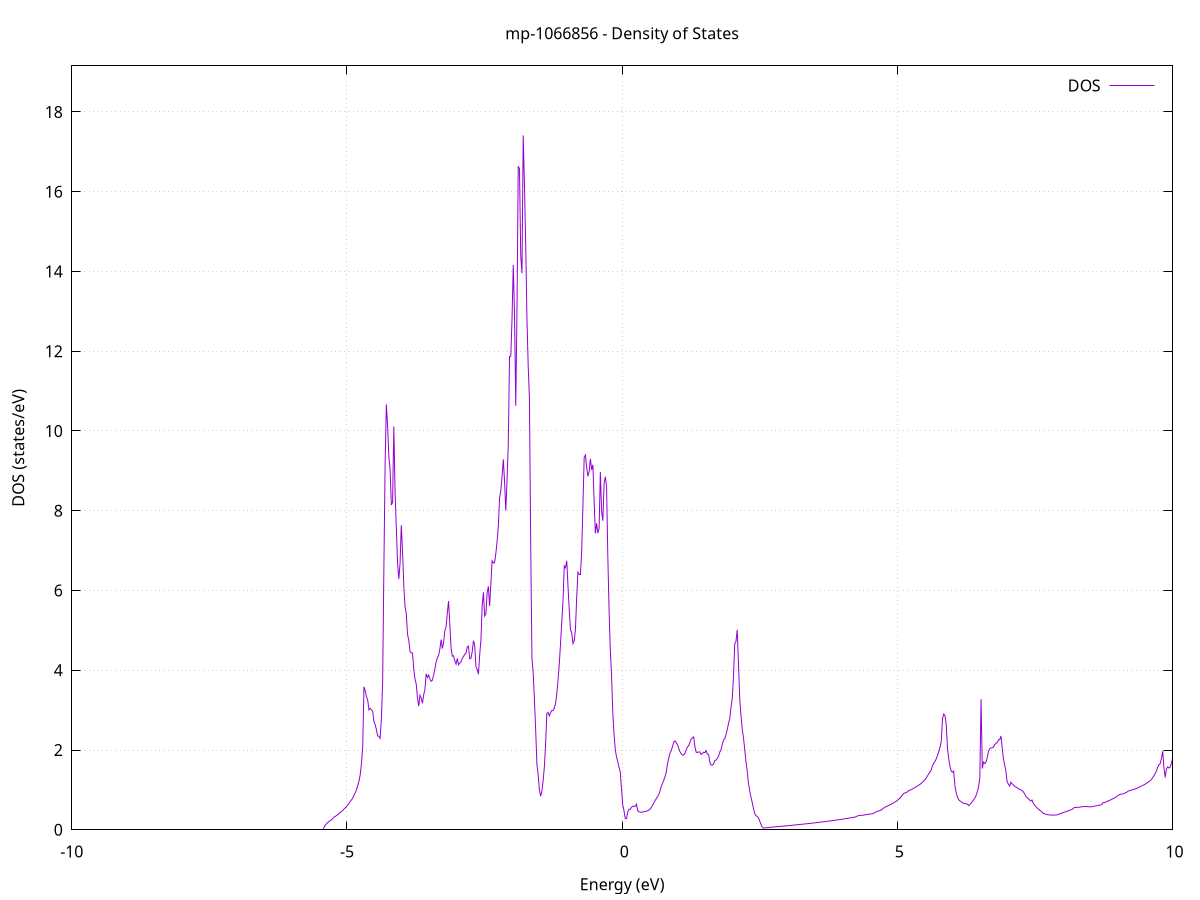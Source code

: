 set title 'mp-1066856 - Density of States'
set xlabel 'Energy (eV)'
set ylabel 'DOS (states/eV)'
set grid
set xrange [-10:10]
set yrange [0:19.154]
set xzeroaxis lt -1
set terminal png size 800,600
set output 'mp-1066856_dos_gnuplot.png'
plot '-' using 1:2 with lines title 'DOS'
-18.865100 0.000000
-18.842500 0.000000
-18.819900 0.000000
-18.797300 0.000000
-18.774700 0.000000
-18.752100 0.000000
-18.729500 0.000000
-18.706900 0.000000
-18.684300 0.000000
-18.661700 0.000000
-18.639100 0.000000
-18.616500 0.000000
-18.593900 0.000000
-18.571300 0.000000
-18.548600 0.000000
-18.526000 0.000000
-18.503400 0.000000
-18.480800 0.000000
-18.458200 0.000000
-18.435600 0.000000
-18.413000 0.000000
-18.390400 0.000000
-18.367800 0.000000
-18.345200 0.000000
-18.322600 0.000000
-18.300000 0.000000
-18.277400 0.000000
-18.254800 0.000000
-18.232200 0.000000
-18.209600 0.000000
-18.187000 0.000000
-18.164300 0.000000
-18.141700 0.000000
-18.119100 0.000000
-18.096500 0.000000
-18.073900 0.000000
-18.051300 0.000000
-18.028700 0.000000
-18.006100 0.000000
-17.983500 0.000000
-17.960900 0.000000
-17.938300 0.000000
-17.915700 0.000000
-17.893100 0.000000
-17.870500 0.000000
-17.847900 0.000000
-17.825300 0.000000
-17.802600 0.000000
-17.780000 0.000000
-17.757400 0.000000
-17.734800 0.000000
-17.712200 0.000000
-17.689600 0.000000
-17.667000 0.000000
-17.644400 0.000000
-17.621800 0.000000
-17.599200 0.000000
-17.576600 0.000000
-17.554000 0.000000
-17.531400 0.000000
-17.508800 0.000000
-17.486200 0.000000
-17.463600 0.000000
-17.440900 0.000000
-17.418300 0.000000
-17.395700 0.000000
-17.373100 0.000000
-17.350500 0.000000
-17.327900 0.000000
-17.305300 0.000000
-17.282700 0.000000
-17.260100 0.000000
-17.237500 0.000000
-17.214900 0.000000
-17.192300 0.000000
-17.169700 0.000000
-17.147100 0.000000
-17.124500 0.000000
-17.101900 0.000000
-17.079300 0.000000
-17.056600 0.000000
-17.034000 0.000000
-17.011400 0.000000
-16.988800 0.000000
-16.966200 0.000000
-16.943600 0.000000
-16.921000 0.000000
-16.898400 0.000000
-16.875800 0.000000
-16.853200 0.000000
-16.830600 0.000000
-16.808000 0.008300
-16.785400 0.430200
-16.762800 0.662200
-16.740200 0.864900
-16.717600 1.032200
-16.694900 1.224900
-16.672300 1.417700
-16.649700 1.612600
-16.627100 1.826500
-16.604500 2.087400
-16.581900 2.359600
-16.559300 2.721300
-16.536700 3.140500
-16.514100 3.774100
-16.491500 4.746000
-16.468900 7.785700
-16.446300 11.424500
-16.423700 6.622900
-16.401100 5.212200
-16.378500 4.431300
-16.355900 4.525500
-16.333200 4.319600
-16.310600 4.203200
-16.288000 4.244200
-16.265400 4.316500
-16.242800 4.689500
-16.220200 4.995900
-16.197600 5.681100
-16.175000 8.013000
-16.152400 12.922500
-16.129800 15.150200
-16.107200 15.147900
-16.084600 12.843800
-16.062000 8.711700
-16.039400 3.898000
-16.016800 2.175500
-15.994200 0.096300
-15.971600 0.000000
-15.948900 0.000000
-15.926300 0.000000
-15.903700 0.000000
-15.881100 0.000000
-15.858500 0.000000
-15.835900 0.000000
-15.813300 0.000000
-15.790700 0.000000
-15.768100 0.000000
-15.745500 0.000000
-15.722900 0.000000
-15.700300 0.000000
-15.677700 0.000000
-15.655100 0.000000
-15.632500 0.000000
-15.609900 0.000000
-15.587200 0.000000
-15.564600 0.000000
-15.542000 0.000000
-15.519400 0.000000
-15.496800 0.000000
-15.474200 0.000000
-15.451600 0.000000
-15.429000 0.000000
-15.406400 0.000000
-15.383800 0.000000
-15.361200 0.000000
-15.338600 0.000000
-15.316000 0.000000
-15.293400 0.000000
-15.270800 0.000000
-15.248200 0.000000
-15.225600 0.000000
-15.202900 0.000000
-15.180300 0.000000
-15.157700 0.000000
-15.135100 0.000000
-15.112500 0.000000
-15.089900 0.000000
-15.067300 0.000000
-15.044700 0.000000
-15.022100 0.000000
-14.999500 0.000000
-14.976900 0.000000
-14.954300 0.000000
-14.931700 0.000000
-14.909100 0.000000
-14.886500 0.000000
-14.863900 0.000000
-14.841200 0.000000
-14.818600 0.000000
-14.796000 0.000000
-14.773400 0.000000
-14.750800 0.000000
-14.728200 0.000000
-14.705600 0.000000
-14.683000 0.000000
-14.660400 0.000000
-14.637800 0.000000
-14.615200 0.000000
-14.592600 0.000000
-14.570000 0.000000
-14.547400 0.000000
-14.524800 0.000000
-14.502200 0.000000
-14.479500 0.000000
-14.456900 0.000000
-14.434300 0.000000
-14.411700 0.000000
-14.389100 0.000000
-14.366500 0.000000
-14.343900 0.000000
-14.321300 0.000000
-14.298700 0.000000
-14.276100 0.000000
-14.253500 0.000000
-14.230900 0.000000
-14.208300 0.000000
-14.185700 0.000000
-14.163100 0.000000
-14.140500 0.000000
-14.117900 0.000000
-14.095200 0.000000
-14.072600 0.000000
-14.050000 0.000000
-14.027400 0.000000
-14.004800 0.000000
-13.982200 0.000000
-13.959600 0.000000
-13.937000 0.000000
-13.914400 0.000000
-13.891800 0.000000
-13.869200 0.000000
-13.846600 0.000000
-13.824000 0.000000
-13.801400 0.000000
-13.778800 0.000000
-13.756200 0.000000
-13.733500 0.000000
-13.710900 0.000000
-13.688300 0.000000
-13.665700 0.000000
-13.643100 0.000000
-13.620500 0.000000
-13.597900 0.000000
-13.575300 0.000000
-13.552700 0.000000
-13.530100 0.000000
-13.507500 0.000000
-13.484900 0.000000
-13.462300 0.000000
-13.439700 0.000000
-13.417100 0.000000
-13.394500 0.000000
-13.371900 0.000000
-13.349200 0.000000
-13.326600 0.000000
-13.304000 0.000000
-13.281400 0.000000
-13.258800 0.000000
-13.236200 0.000000
-13.213600 0.000000
-13.191000 0.000000
-13.168400 0.000000
-13.145800 0.000000
-13.123200 0.000000
-13.100600 0.000000
-13.078000 0.000000
-13.055400 0.000000
-13.032800 0.000000
-13.010200 0.000000
-12.987500 0.000000
-12.964900 0.000000
-12.942300 0.000000
-12.919700 0.000000
-12.897100 0.000000
-12.874500 0.000000
-12.851900 0.000000
-12.829300 0.000000
-12.806700 0.000000
-12.784100 0.000000
-12.761500 0.000000
-12.738900 0.000000
-12.716300 0.000000
-12.693700 0.000000
-12.671100 0.000000
-12.648500 0.000000
-12.625800 0.000000
-12.603200 0.000000
-12.580600 0.000000
-12.558000 0.000000
-12.535400 0.000000
-12.512800 0.000000
-12.490200 0.000000
-12.467600 0.000000
-12.445000 0.000000
-12.422400 0.000000
-12.399800 0.000000
-12.377200 0.000000
-12.354600 0.000000
-12.332000 0.000000
-12.309400 0.000000
-12.286800 0.000000
-12.264200 0.000000
-12.241500 0.000000
-12.218900 0.000000
-12.196300 0.000000
-12.173700 0.000000
-12.151100 0.000000
-12.128500 0.000000
-12.105900 0.000000
-12.083300 0.000000
-12.060700 0.000000
-12.038100 0.000000
-12.015500 0.000000
-11.992900 0.000000
-11.970300 0.000000
-11.947700 0.000000
-11.925100 0.000000
-11.902500 0.000000
-11.879800 0.000000
-11.857200 0.000000
-11.834600 0.000000
-11.812000 0.000000
-11.789400 0.000000
-11.766800 0.000000
-11.744200 0.000000
-11.721600 0.000000
-11.699000 0.000000
-11.676400 0.000000
-11.653800 0.000000
-11.631200 0.000000
-11.608600 0.000000
-11.586000 0.000000
-11.563400 0.000000
-11.540800 0.000000
-11.518100 0.000000
-11.495500 0.000000
-11.472900 0.000000
-11.450300 0.000000
-11.427700 0.000000
-11.405100 0.000000
-11.382500 0.000000
-11.359900 0.000000
-11.337300 0.000000
-11.314700 0.000000
-11.292100 0.000000
-11.269500 0.000000
-11.246900 0.000000
-11.224300 0.000000
-11.201700 0.000000
-11.179100 0.000000
-11.156500 0.000000
-11.133800 0.000000
-11.111200 0.000000
-11.088600 0.000000
-11.066000 0.000000
-11.043400 0.000000
-11.020800 0.000000
-10.998200 0.000000
-10.975600 0.000000
-10.953000 0.000000
-10.930400 0.000000
-10.907800 0.000000
-10.885200 0.000000
-10.862600 0.000000
-10.840000 0.000000
-10.817400 0.000000
-10.794800 0.000000
-10.772100 0.000000
-10.749500 0.000000
-10.726900 0.000000
-10.704300 0.000000
-10.681700 0.000000
-10.659100 0.000000
-10.636500 0.000000
-10.613900 0.000000
-10.591300 0.000000
-10.568700 0.000000
-10.546100 0.000000
-10.523500 0.000000
-10.500900 0.000000
-10.478300 0.000000
-10.455700 0.000000
-10.433100 0.000000
-10.410500 0.000000
-10.387800 0.000000
-10.365200 0.000000
-10.342600 0.000000
-10.320000 0.000000
-10.297400 0.000000
-10.274800 0.000000
-10.252200 0.000000
-10.229600 0.000000
-10.207000 0.000000
-10.184400 0.000000
-10.161800 0.000000
-10.139200 0.000000
-10.116600 0.000000
-10.094000 0.000000
-10.071400 0.000000
-10.048800 0.000000
-10.026100 0.000000
-10.003500 0.000000
-9.980900 0.000000
-9.958300 0.000000
-9.935700 0.000000
-9.913100 0.000000
-9.890500 0.000000
-9.867900 0.000000
-9.845300 0.000000
-9.822700 0.000000
-9.800100 0.000000
-9.777500 0.000000
-9.754900 0.000000
-9.732300 0.000000
-9.709700 0.000000
-9.687100 0.000000
-9.664400 0.000000
-9.641800 0.000000
-9.619200 0.000000
-9.596600 0.000000
-9.574000 0.000000
-9.551400 0.000000
-9.528800 0.000000
-9.506200 0.000000
-9.483600 0.000000
-9.461000 0.000000
-9.438400 0.000000
-9.415800 0.000000
-9.393200 0.000000
-9.370600 0.000000
-9.348000 0.000000
-9.325400 0.000000
-9.302800 0.000000
-9.280100 0.000000
-9.257500 0.000000
-9.234900 0.000000
-9.212300 0.000000
-9.189700 0.000000
-9.167100 0.000000
-9.144500 0.000000
-9.121900 0.000000
-9.099300 0.000000
-9.076700 0.000000
-9.054100 0.000000
-9.031500 0.000000
-9.008900 0.000000
-8.986300 0.000000
-8.963700 0.000000
-8.941100 0.000000
-8.918400 0.000000
-8.895800 0.000000
-8.873200 0.000000
-8.850600 0.000000
-8.828000 0.000000
-8.805400 0.000000
-8.782800 0.000000
-8.760200 0.000000
-8.737600 0.000000
-8.715000 0.000000
-8.692400 0.000000
-8.669800 0.000000
-8.647200 0.000000
-8.624600 0.000000
-8.602000 0.000000
-8.579400 0.000000
-8.556800 0.000000
-8.534100 0.000000
-8.511500 0.000000
-8.488900 0.000000
-8.466300 0.000000
-8.443700 0.000000
-8.421100 0.000000
-8.398500 0.000000
-8.375900 0.000000
-8.353300 0.000000
-8.330700 0.000000
-8.308100 0.000000
-8.285500 0.000000
-8.262900 0.000000
-8.240300 0.000000
-8.217700 0.000000
-8.195100 0.000000
-8.172400 0.000000
-8.149800 0.000000
-8.127200 0.000000
-8.104600 0.000000
-8.082000 0.000000
-8.059400 0.000000
-8.036800 0.000000
-8.014200 0.000000
-7.991600 0.000000
-7.969000 0.000000
-7.946400 0.000000
-7.923800 0.000000
-7.901200 0.000000
-7.878600 0.000000
-7.856000 0.000000
-7.833400 0.000000
-7.810700 0.000000
-7.788100 0.000000
-7.765500 0.000000
-7.742900 0.000000
-7.720300 0.000000
-7.697700 0.000000
-7.675100 0.000000
-7.652500 0.000000
-7.629900 0.000000
-7.607300 0.000000
-7.584700 0.000000
-7.562100 0.000000
-7.539500 0.000000
-7.516900 0.000000
-7.494300 0.000000
-7.471700 0.000000
-7.449100 0.000000
-7.426400 0.000000
-7.403800 0.000000
-7.381200 0.000000
-7.358600 0.000000
-7.336000 0.000000
-7.313400 0.000000
-7.290800 0.000000
-7.268200 0.000000
-7.245600 0.000000
-7.223000 0.000000
-7.200400 0.000000
-7.177800 0.000000
-7.155200 0.000000
-7.132600 0.000000
-7.110000 0.000000
-7.087400 0.000000
-7.064700 0.000000
-7.042100 0.000000
-7.019500 0.000000
-6.996900 0.000000
-6.974300 0.000000
-6.951700 0.000000
-6.929100 0.000000
-6.906500 0.000000
-6.883900 0.000000
-6.861300 0.000000
-6.838700 0.000000
-6.816100 0.000000
-6.793500 0.000000
-6.770900 0.000000
-6.748300 0.000000
-6.725700 0.000000
-6.703000 0.000000
-6.680400 0.000000
-6.657800 0.000000
-6.635200 0.000000
-6.612600 0.000000
-6.590000 0.000000
-6.567400 0.000000
-6.544800 0.000000
-6.522200 0.000000
-6.499600 0.000000
-6.477000 0.000000
-6.454400 0.000000
-6.431800 0.000000
-6.409200 0.000000
-6.386600 0.000000
-6.364000 0.000000
-6.341400 0.000000
-6.318700 0.000000
-6.296100 0.000000
-6.273500 0.000000
-6.250900 0.000000
-6.228300 0.000000
-6.205700 0.000000
-6.183100 0.000000
-6.160500 0.000000
-6.137900 0.000000
-6.115300 0.000000
-6.092700 0.000000
-6.070100 0.000000
-6.047500 0.000000
-6.024900 0.000000
-6.002300 0.000000
-5.979700 0.000000
-5.957000 0.000000
-5.934400 0.000000
-5.911800 0.000000
-5.889200 0.000000
-5.866600 0.000000
-5.844000 0.000000
-5.821400 0.000000
-5.798800 0.000000
-5.776200 0.000000
-5.753600 0.000000
-5.731000 0.000000
-5.708400 0.000000
-5.685800 0.000000
-5.663200 0.000000
-5.640600 0.000000
-5.618000 0.000000
-5.595400 0.000000
-5.572700 0.000000
-5.550100 0.000000
-5.527500 0.000000
-5.504900 0.000000
-5.482300 0.000000
-5.459700 0.000000
-5.437100 0.005300
-5.414500 0.063900
-5.391900 0.122300
-5.369300 0.157300
-5.346700 0.185700
-5.324100 0.210400
-5.301500 0.228600
-5.278900 0.255600
-5.256300 0.287600
-5.233700 0.318400
-5.211000 0.337500
-5.188400 0.357100
-5.165800 0.382000
-5.143200 0.406900
-5.120600 0.433700
-5.098000 0.457500
-5.075400 0.487600
-5.052800 0.519400
-5.030200 0.551500
-5.007600 0.584200
-4.985000 0.622400
-4.962400 0.668700
-4.939800 0.710200
-4.917200 0.751300
-4.894600 0.798700
-4.872000 0.863000
-4.849300 0.931300
-4.826700 1.000400
-4.804100 1.116200
-4.781500 1.217200
-4.758900 1.384300
-4.736300 1.669800
-4.713700 2.093100
-4.691100 3.586100
-4.668500 3.484500
-4.645900 3.339700
-4.623300 3.254000
-4.600700 3.006700
-4.578100 3.044200
-4.555500 3.004800
-4.532900 2.975300
-4.510300 2.714900
-4.487700 2.632100
-4.465000 2.514100
-4.442400 2.354900
-4.419800 2.344400
-4.397200 2.293900
-4.374600 2.799000
-4.352000 3.678200
-4.329400 6.556000
-4.306800 9.160400
-4.284200 10.665400
-4.261600 10.132300
-4.239000 9.348700
-4.216400 9.028400
-4.193800 8.144300
-4.171200 8.204500
-4.148600 10.108900
-4.126000 8.465000
-4.103300 7.559700
-4.080700 6.691300
-4.058100 6.289600
-4.035500 6.679400
-4.012900 7.636200
-3.990300 6.986900
-3.967700 6.121600
-3.945100 5.602200
-3.922500 5.428000
-3.899900 4.903100
-3.877300 4.757600
-3.854700 4.469800
-3.832100 4.439400
-3.809500 4.431400
-3.786900 4.034400
-3.764300 3.786700
-3.741700 3.657500
-3.719000 3.313700
-3.696400 3.100000
-3.673800 3.372400
-3.651200 3.303100
-3.628600 3.172000
-3.606000 3.382200
-3.583400 3.520400
-3.560800 3.910600
-3.538200 3.817500
-3.515600 3.879800
-3.493000 3.779800
-3.470400 3.722100
-3.447800 3.751300
-3.425200 3.886000
-3.402600 4.029500
-3.380000 4.211300
-3.357300 4.315700
-3.334700 4.367700
-3.312100 4.526400
-3.289500 4.768900
-3.266900 4.545100
-3.244300 4.690800
-3.221700 4.989400
-3.199100 5.086400
-3.176500 5.432900
-3.153900 5.735500
-3.131300 5.149400
-3.108700 4.562400
-3.086100 4.353800
-3.063500 4.363600
-3.040900 4.237200
-3.018300 4.155200
-2.995600 4.295700
-2.973000 4.138400
-2.950400 4.179100
-2.927800 4.213500
-2.905200 4.296000
-2.882600 4.346000
-2.860000 4.401700
-2.837400 4.430300
-2.814800 4.585400
-2.792200 4.604500
-2.769600 4.287800
-2.747000 4.299400
-2.724400 4.467800
-2.701800 4.742100
-2.679200 4.618400
-2.656600 4.090200
-2.634000 4.028300
-2.611300 3.899400
-2.588700 4.383700
-2.566100 4.754400
-2.543500 5.603600
-2.520900 5.953900
-2.498300 5.359200
-2.475700 5.419000
-2.453100 5.942600
-2.430500 6.101900
-2.407900 5.610200
-2.385300 6.169800
-2.362700 6.743200
-2.340100 6.685400
-2.317500 6.699100
-2.294900 6.926800
-2.272300 7.226800
-2.249600 7.616200
-2.227000 8.318400
-2.204400 8.512500
-2.181800 8.861400
-2.159200 9.287700
-2.136600 8.740300
-2.114000 8.004400
-2.091400 8.756400
-2.068800 9.666100
-2.046200 11.867700
-2.023600 11.871600
-2.001000 12.799900
-1.978400 14.165600
-1.955800 12.911900
-1.933200 10.632000
-1.910600 13.038600
-1.887900 16.640400
-1.865300 16.564600
-1.842700 14.396700
-1.820100 13.956700
-1.797500 17.412700
-1.774900 16.169400
-1.752300 14.688400
-1.729700 12.812500
-1.707100 11.639400
-1.684500 10.809400
-1.661900 7.243000
-1.639300 4.317400
-1.616700 3.936000
-1.594100 3.276000
-1.571500 2.512200
-1.548900 1.654200
-1.526300 1.379900
-1.503600 1.009200
-1.481000 0.841500
-1.458400 0.967500
-1.435800 1.235900
-1.413200 1.572800
-1.390600 2.154000
-1.368000 2.919600
-1.345400 2.943900
-1.322800 2.854500
-1.300200 2.938000
-1.277600 2.991600
-1.255000 2.986100
-1.232400 3.048100
-1.209800 3.165300
-1.187200 3.411400
-1.164600 3.753400
-1.141900 4.166600
-1.119300 4.673000
-1.096700 5.219800
-1.074100 5.766100
-1.051500 6.615300
-1.028900 6.568400
-1.006300 6.745500
-0.983700 6.103800
-0.961100 5.503600
-0.938500 5.018200
-0.915900 4.939700
-0.893300 4.671700
-0.870700 4.738200
-0.848100 5.033700
-0.825500 5.845300
-0.802900 6.458300
-0.780300 6.402300
-0.757600 6.400700
-0.735000 6.996100
-0.712400 8.128300
-0.689800 9.336300
-0.667200 9.398700
-0.644600 9.074100
-0.622000 8.862900
-0.599400 8.979300
-0.576800 9.302700
-0.554200 9.024700
-0.531600 9.150300
-0.509000 8.246700
-0.486400 7.430700
-0.463800 7.684300
-0.441200 7.440200
-0.418600 7.559800
-0.395900 8.971200
-0.373300 7.997100
-0.350700 7.747800
-0.328100 8.684700
-0.305500 8.852500
-0.282900 8.603900
-0.260300 6.860200
-0.237700 5.512600
-0.215100 4.511500
-0.192500 3.868700
-0.169900 2.931900
-0.147300 2.400400
-0.124700 2.004100
-0.102100 1.828900
-0.079500 1.706900
-0.056900 1.564400
-0.034200 1.451200
-0.011600 1.024500
0.011000 0.622800
0.033600 0.480100
0.056200 0.281500
0.078800 0.280200
0.101400 0.447600
0.124000 0.514200
0.146600 0.510100
0.169200 0.561300
0.191800 0.591400
0.214400 0.581200
0.237000 0.588900
0.259600 0.645100
0.282200 0.480300
0.304800 0.452000
0.327400 0.441800
0.350100 0.441200
0.372700 0.444600
0.395300 0.451000
0.417900 0.458400
0.440500 0.467100
0.463100 0.477200
0.485700 0.494400
0.508300 0.516600
0.530900 0.561200
0.553500 0.616500
0.576100 0.677700
0.598700 0.731800
0.621300 0.784100
0.643900 0.830700
0.666500 0.890000
0.689100 0.974700
0.711800 1.092000
0.734400 1.168500
0.757000 1.243800
0.779600 1.339700
0.802200 1.448700
0.824800 1.658000
0.847400 1.797500
0.870000 1.928700
0.892600 1.986200
0.915200 2.089300
0.937800 2.207700
0.960400 2.229400
0.983000 2.179600
1.005600 2.137800
1.028200 2.039500
1.050800 1.957900
1.073400 1.905800
1.096100 1.873200
1.118700 1.876400
1.141300 1.918500
1.163900 2.007800
1.186500 2.075500
1.209100 2.109500
1.231700 2.192800
1.254300 2.275600
1.276900 2.301200
1.299500 2.329500
1.322100 2.082300
1.344700 1.945900
1.367300 1.936000
1.389900 1.953000
1.412500 1.948900
1.435100 1.889800
1.457800 1.910800
1.480400 1.944500
1.503000 1.933000
1.525600 1.987300
1.548200 1.903200
1.570800 1.885000
1.593400 1.698700
1.616000 1.623200
1.638600 1.619500
1.661200 1.651100
1.683800 1.736200
1.706400 1.746400
1.729000 1.789100
1.751600 1.842100
1.774200 1.947000
1.796800 2.006300
1.819500 2.136800
1.842100 2.257200
1.864700 2.280500
1.887300 2.387200
1.909900 2.512400
1.932500 2.664500
1.955100 2.783400
1.977700 3.061900
2.000300 3.294500
2.022900 3.821400
2.045500 4.659800
2.068100 4.721700
2.090700 5.013100
2.113300 4.185000
2.135900 3.304600
2.158500 2.872200
2.181100 2.534100
2.203800 2.316700
2.226400 2.025100
2.249000 1.713100
2.271600 1.487900
2.294200 1.172900
2.316800 0.982400
2.339400 0.828700
2.362000 0.694600
2.384600 0.545400
2.407200 0.410900
2.429800 0.355300
2.452400 0.336500
2.475000 0.307200
2.497600 0.225000
2.520200 0.145900
2.542800 0.071300
2.565500 0.043300
2.588100 0.045300
2.610700 0.048400
2.633300 0.051800
2.655900 0.055400
2.678500 0.059000
2.701100 0.062800
2.723700 0.066300
2.746300 0.069300
2.768900 0.072200
2.791500 0.074900
2.814100 0.077800
2.836700 0.080700
2.859300 0.083300
2.881900 0.085900
2.904500 0.088600
2.927200 0.091400
2.949800 0.094300
2.972400 0.097400
2.995000 0.100500
3.017600 0.103700
3.040200 0.107000
3.062800 0.110200
3.085400 0.113300
3.108000 0.116200
3.130600 0.119200
3.153200 0.122200
3.175800 0.125300
3.198400 0.128400
3.221000 0.131600
3.243600 0.135000
3.266200 0.138300
3.288800 0.141700
3.311500 0.145000
3.334100 0.148300
3.356700 0.151700
3.379300 0.155100
3.401900 0.158500
3.424500 0.162000
3.447100 0.165600
3.469700 0.169300
3.492300 0.172900
3.514900 0.176500
3.537500 0.180000
3.560100 0.183700
3.582700 0.187500
3.605300 0.191400
3.627900 0.195300
3.650500 0.199300
3.673200 0.203300
3.695800 0.207300
3.718400 0.211400
3.741000 0.215500
3.763600 0.219600
3.786200 0.223700
3.808800 0.227900
3.831400 0.232200
3.854000 0.236500
3.876600 0.240900
3.899200 0.245300
3.921800 0.249700
3.944400 0.254300
3.967000 0.259200
3.989600 0.264000
4.012200 0.268800
4.034800 0.273800
4.057500 0.278700
4.080100 0.283700
4.102700 0.288800
4.125300 0.293800
4.147900 0.298900
4.170500 0.304100
4.193100 0.309400
4.215700 0.314800
4.238300 0.322700
4.260900 0.335700
4.283500 0.350300
4.306100 0.359200
4.328700 0.361500
4.351300 0.363900
4.373900 0.365800
4.396500 0.370700
4.419200 0.376200
4.441800 0.381800
4.464400 0.387000
4.487000 0.391500
4.509600 0.395600
4.532200 0.399300
4.554800 0.402800
4.577400 0.420100
4.600000 0.439000
4.622600 0.454300
4.645200 0.464200
4.667800 0.474600
4.690400 0.486900
4.713000 0.499600
4.735600 0.526400
4.758200 0.552900
4.780900 0.570700
4.803500 0.583900
4.826100 0.598600
4.848700 0.613500
4.871300 0.629900
4.893900 0.646700
4.916500 0.663900
4.939100 0.682000
4.961700 0.700600
4.984300 0.720500
5.006900 0.744400
5.029500 0.771700
5.052100 0.801100
5.074700 0.839000
5.097300 0.882300
5.119900 0.913700
5.142500 0.925200
5.165200 0.932800
5.187800 0.956700
5.210400 0.986000
5.233000 0.996100
5.255600 1.006600
5.278200 1.024900
5.300800 1.044200
5.323400 1.063300
5.346000 1.081600
5.368600 1.099200
5.391200 1.119200
5.413800 1.139700
5.436400 1.168000
5.459000 1.195200
5.481600 1.224700
5.504200 1.259100
5.526900 1.304600
5.549500 1.355100
5.572100 1.404200
5.594700 1.453300
5.617300 1.503900
5.639900 1.615000
5.662500 1.668900
5.685100 1.714000
5.707700 1.780500
5.730300 1.866200
5.752900 1.956700
5.775500 2.061200
5.798100 2.220500
5.820700 2.788100
5.843300 2.904400
5.865900 2.859800
5.888500 2.638800
5.911200 2.047000
5.933800 1.783200
5.956400 1.594400
5.979000 1.470000
6.001600 1.442600
6.024200 1.471900
6.046800 1.105400
6.069400 0.923700
6.092000 0.828600
6.114600 0.753500
6.137200 0.725300
6.159800 0.700400
6.182400 0.679200
6.205000 0.665000
6.227600 0.657000
6.250200 0.651200
6.272900 0.645000
6.295500 0.606500
6.318100 0.634400
6.340700 0.670900
6.363300 0.708300
6.385900 0.750400
6.408500 0.796700
6.431100 0.862000
6.453700 0.955400
6.476300 1.074700
6.498900 1.294600
6.521500 3.275600
6.544100 1.535800
6.566700 1.696800
6.589300 1.660900
6.611900 1.703000
6.634600 1.813600
6.657200 1.966900
6.679800 2.032600
6.702400 2.049800
6.725000 2.057400
6.747600 2.076200
6.770200 2.135800
6.792800 2.169300
6.815400 2.182800
6.838000 2.254100
6.860600 2.259900
6.883200 2.352600
6.905800 2.053300
6.928400 1.773100
6.951000 1.624000
6.973600 1.461500
6.996200 1.200100
7.018900 1.144300
7.041500 1.094900
7.064100 1.192700
7.086700 1.152900
7.109300 1.121300
7.131900 1.089200
7.154500 1.073000
7.177100 1.054400
7.199700 1.033500
7.222300 1.015000
7.244900 0.999200
7.267500 0.984300
7.290100 0.949500
7.312700 0.904200
7.335300 0.838000
7.357900 0.809600
7.380600 0.782000
7.403200 0.747900
7.425800 0.719800
7.448400 0.744100
7.471000 0.661000
7.493600 0.618700
7.516200 0.582500
7.538800 0.550000
7.561400 0.519800
7.584000 0.494400
7.606600 0.470900
7.629200 0.445900
7.651800 0.413800
7.674400 0.401200
7.697000 0.390600
7.719600 0.382100
7.742300 0.376200
7.764900 0.371800
7.787500 0.369500
7.810100 0.368600
7.832700 0.368800
7.855300 0.369100
7.877900 0.370500
7.900500 0.374000
7.923100 0.383600
7.945700 0.396500
7.968300 0.408000
7.990900 0.420100
8.013500 0.431700
8.036100 0.442500
8.058700 0.452600
8.081300 0.463000
8.103900 0.474700
8.126600 0.486400
8.149200 0.497600
8.171800 0.510300
8.194400 0.535300
8.217000 0.557300
8.239600 0.559900
8.262200 0.563200
8.284800 0.567800
8.307400 0.564300
8.330000 0.570300
8.352600 0.576600
8.375200 0.581200
8.397800 0.581300
8.420400 0.582600
8.443000 0.580900
8.465600 0.578500
8.488300 0.575400
8.510900 0.573500
8.533500 0.579000
8.556100 0.585300
8.578700 0.591400
8.601300 0.597500
8.623900 0.603600
8.646500 0.610300
8.669100 0.616100
8.691700 0.621200
8.714300 0.627300
8.736900 0.684600
8.759500 0.680400
8.782100 0.690700
8.804700 0.704600
8.827300 0.720500
8.849900 0.732700
8.872600 0.747900
8.895200 0.763700
8.917800 0.779200
8.940400 0.794000
8.963000 0.810600
8.985600 0.835200
9.008200 0.859400
9.030800 0.876800
9.053400 0.887400
9.076000 0.893100
9.098600 0.898700
9.121200 0.910200
9.143800 0.926300
9.166400 0.939300
9.189000 0.963800
9.211600 0.978200
9.234300 0.987400
9.256900 0.996000
9.279500 1.005400
9.302100 1.017000
9.324700 1.024600
9.347300 1.036400
9.369900 1.054300
9.392500 1.068700
9.415100 1.078900
9.437700 1.096000
9.460300 1.112800
9.482900 1.127800
9.505500 1.145900
9.528100 1.167000
9.550700 1.189100
9.573300 1.207300
9.596000 1.231900
9.618600 1.264300
9.641200 1.309900
9.663800 1.352900
9.686400 1.413300
9.709000 1.476500
9.731600 1.571500
9.754200 1.630100
9.776800 1.657300
9.799400 1.793800
9.822000 1.970400
9.844600 1.556800
9.867200 1.313500
9.889800 1.522900
9.912400 1.577900
9.935000 1.547300
9.957600 1.573100
9.980300 1.666000
10.002900 1.803700
10.025500 1.829600
10.048100 1.856700
10.070700 1.825100
10.093300 1.816800
10.115900 1.786800
10.138500 1.762200
10.161100 1.752000
10.183700 1.747700
10.206300 1.713100
10.228900 1.671200
10.251500 1.666400
10.274100 1.664600
10.296700 1.636900
10.319300 1.604900
10.342000 1.585800
10.364600 1.574300
10.387200 1.569300
10.409800 1.545500
10.432400 1.490400
10.455000 1.430300
10.477600 1.397400
10.500200 1.371500
10.522800 1.347300
10.545400 1.319100
10.568000 1.293700
10.590600 1.272500
10.613200 1.256600
10.635800 1.241400
10.658400 1.225500
10.681000 1.212600
10.703600 1.199400
10.726300 1.185300
10.748900 1.169700
10.771500 1.159000
10.794100 1.184500
10.816700 1.164000
10.839300 1.162900
10.861900 1.149000
10.884500 1.148800
10.907100 1.139500
10.929700 1.114600
10.952300 1.098400
10.974900 1.058300
10.997500 0.996100
11.020100 0.929600
11.042700 0.842300
11.065300 0.785500
11.088000 0.740800
11.110600 0.729900
11.133200 0.718800
11.155800 0.708000
11.178400 0.698300
11.201000 0.689300
11.223600 0.697200
11.246200 0.724300
11.268800 0.753400
11.291400 0.810300
11.314000 0.860400
11.336600 0.891100
11.359200 0.912300
11.381800 0.925000
11.404400 0.939100
11.427000 0.952300
11.449700 1.010200
11.472300 1.040300
11.494900 1.026100
11.517500 1.012700
11.540100 1.017600
11.562700 1.026500
11.585300 1.040900
11.607900 1.062000
11.630500 1.090100
11.653100 1.126000
11.675700 1.172800
11.698300 1.229800
11.720900 1.299200
11.743500 1.377000
11.766100 1.453300
11.788700 1.433100
11.811300 1.411200
11.834000 1.385300
11.856600 1.397500
11.879200 1.427100
11.901800 1.451900
11.924400 1.500400
11.947000 1.495400
11.969600 1.519900
11.992200 1.507100
12.014800 1.473700
12.037400 1.486400
12.060000 1.514100
12.082600 1.497400
12.105200 1.488200
12.127800 1.493700
12.150400 1.492100
12.173000 1.482900
12.195700 1.473100
12.218300 1.478700
12.240900 1.486400
12.263500 1.492900
12.286100 1.484200
12.308700 1.488300
12.331300 1.503700
12.353900 1.545000
12.376500 1.593000
12.399100 1.662500
12.421700 1.766400
12.444300 1.808700
12.466900 1.816000
12.489500 1.786700
12.512100 1.827100
12.534700 1.811800
12.557400 1.810400
12.580000 1.801500
12.602600 1.801300
12.625200 1.798200
12.647800 1.839800
12.670400 1.896600
12.693000 1.951900
12.715600 1.845400
12.738200 1.791300
12.760800 1.775400
12.783400 1.758800
12.806000 1.745500
12.828600 1.729500
12.851200 1.721300
12.873800 1.714700
12.896400 1.683300
12.919000 1.635500
12.941700 1.562200
12.964300 1.542000
12.986900 1.572500
13.009500 1.496500
13.032100 1.481300
13.054700 1.473600
13.077300 1.466200
13.099900 1.469000
13.122500 1.485200
13.145100 1.524900
13.167700 1.513000
13.190300 1.436200
13.212900 1.419200
13.235500 1.398500
13.258100 1.326900
13.280700 1.291500
13.303400 1.329800
13.326000 1.402100
13.348600 1.403300
13.371200 1.538000
13.393800 1.633100
13.416400 1.750400
13.439000 1.872000
13.461600 1.980900
13.484200 2.029500
13.506800 2.056700
13.529400 2.076700
13.552000 2.080200
13.574600 2.074200
13.597200 2.074800
13.619800 2.079400
13.642400 2.078600
13.665000 2.059700
13.687700 2.044500
13.710300 2.036200
13.732900 1.986500
13.755500 1.958400
13.778100 1.939900
13.800700 1.928900
13.823300 1.923600
13.845900 1.923800
13.868500 1.927600
13.891100 1.926300
13.913700 1.924600
13.936300 1.902800
13.958900 1.901400
13.981500 1.889000
14.004100 1.897200
14.026700 1.920200
14.049400 1.929900
14.072000 1.933600
14.094600 1.943400
14.117200 1.958500
14.139800 1.982400
14.162400 1.999500
14.185000 2.009600
14.207600 2.017900
14.230200 2.034100
14.252800 2.063800
14.275400 2.095900
14.298000 2.116600
14.320600 2.135500
14.343200 2.160700
14.365800 2.168800
14.388400 2.170100
14.411100 2.145600
14.433700 2.085600
14.456300 1.978000
14.478900 1.907300
14.501500 1.885800
14.524100 1.866400
14.546700 1.848100
14.569300 1.839300
14.591900 1.844600
14.614500 1.861400
14.637100 1.896400
14.659700 1.905100
14.682300 1.919800
14.704900 1.929200
14.727500 1.944000
14.750100 1.964400
14.772700 1.979800
14.795400 2.012200
14.818000 2.033600
14.840600 2.031400
14.863200 2.032200
14.885800 2.019600
14.908400 1.995800
14.931000 2.010500
14.953600 2.012100
14.976200 2.030500
14.998800 2.071300
15.021400 2.122300
15.044000 2.114100
15.066600 2.106200
15.089200 2.106900
15.111800 2.086800
15.134400 2.093700
15.157100 2.103000
15.179700 2.130100
15.202300 2.145600
15.224900 2.141200
15.247500 2.153000
15.270100 2.154800
15.292700 2.144600
15.315300 2.148200
15.337900 2.149400
15.360500 2.140100
15.383100 2.103400
15.405700 2.087200
15.428300 2.085900
15.450900 2.112300
15.473500 2.094700
15.496100 2.132100
15.518700 2.104800
15.541400 2.093200
15.564000 2.056200
15.586600 1.935200
15.609200 1.777200
15.631800 1.614900
15.654400 1.546200
15.677000 1.520100
15.699600 1.472200
15.722200 1.433700
15.744800 1.434900
15.767400 1.365800
15.790000 1.351900
15.812600 1.349800
15.835200 1.362600
15.857800 1.384300
15.880400 1.387000
15.903100 1.382700
15.925700 1.388700
15.948300 1.391000
15.970900 1.414600
15.993500 1.390200
16.016100 1.355800
16.038700 1.292400
16.061300 1.284700
16.083900 1.259200
16.106500 1.233100
16.129100 1.215900
16.151700 1.226000
16.174300 1.249200
16.196900 1.282500
16.219500 1.303900
16.242100 1.327900
16.264800 1.341400
16.287400 1.382800
16.310000 1.471900
16.332600 1.503200
16.355200 1.509900
16.377800 1.492900
16.400400 1.509100
16.423000 1.531700
16.445600 1.553100
16.468200 1.568000
16.490800 1.582400
16.513400 1.626600
16.536000 1.691900
16.558600 1.785400
16.581200 1.814900
16.603800 1.836800
16.626400 1.858700
16.649100 1.830000
16.671700 1.793300
16.694300 1.796200
16.716900 1.796000
16.739500 1.817500
16.762100 1.895300
16.784700 1.935000
16.807300 1.951300
16.829900 1.998300
16.852500 2.026200
16.875100 2.081500
16.897700 2.163900
16.920300 2.065100
16.942900 1.949100
16.965500 1.900100
16.988100 1.827100
17.010800 1.748400
17.033400 1.701700
17.056000 1.693600
17.078600 1.698200
17.101200 1.704000
17.123800 1.710300
17.146400 1.732200
17.169000 1.752200
17.191600 1.777000
17.214200 1.800300
17.236800 1.831700
17.259400 1.873500
17.282000 1.920600
17.304600 1.975800
17.327200 1.999300
17.349800 2.001700
17.372500 1.995100
17.395100 1.998700
17.417700 2.012100
17.440300 2.051600
17.462900 2.067800
17.485500 2.160700
17.508100 2.086600
17.530700 2.077100
17.553300 2.076500
17.575900 2.069400
17.598500 2.059900
17.621100 2.019000
17.643700 1.905000
17.666300 1.819400
17.688900 1.791900
17.711500 1.768100
17.734100 1.764000
17.756800 1.784200
17.779400 1.799000
17.802000 1.798600
17.824600 1.791900
17.847200 1.806200
17.869800 1.791500
17.892400 1.772000
17.915000 1.766300
17.937600 1.744100
17.960200 1.724600
17.982800 1.708000
18.005400 1.695600
18.028000 1.675400
18.050600 1.684400
18.073200 1.687400
18.095800 1.688000
18.118500 1.680800
18.141100 1.686000
18.163700 1.699600
18.186300 1.766300
18.208900 1.727100
18.231500 1.711500
18.254100 1.684300
18.276700 1.663200
18.299300 1.651300
18.321900 1.614600
18.344500 1.601500
18.367100 1.595000
18.389700 1.590300
18.412300 1.590000
18.434900 1.585700
18.457500 1.579400
18.480100 1.583800
18.502800 1.605400
18.525400 1.637700
18.548000 1.661600
18.570600 1.642900
18.593200 1.603600
18.615800 1.580700
18.638400 1.560300
18.661000 1.551100
18.683600 1.544500
18.706200 1.537800
18.728800 1.531000
18.751400 1.525900
18.774000 1.530200
18.796600 1.535400
18.819200 1.538600
18.841800 1.560800
18.864500 1.568200
18.887100 1.556500
18.909700 1.570600
18.932300 1.575700
18.954900 1.569100
18.977500 1.545500
19.000100 1.522600
19.022700 1.507000
19.045300 1.495500
19.067900 1.485200
19.090500 1.477200
19.113100 1.476200
19.135700 1.490200
19.158300 1.466800
19.180900 1.447800
19.203500 1.445000
19.226200 1.443900
19.248800 1.444300
19.271400 1.451900
19.294000 1.457400
19.316600 1.468200
19.339200 1.479500
19.361800 1.474800
19.384400 1.474100
19.407000 1.485500
19.429600 1.507400
19.452200 1.528300
19.474800 1.543100
19.497400 1.545500
19.520000 1.525500
19.542600 1.537000
19.565200 1.549000
19.587800 1.554900
19.610500 1.543200
19.633100 1.539300
19.655700 1.533300
19.678300 1.639400
19.700900 1.653500
19.723500 1.659900
19.746100 1.642100
19.768700 1.622300
19.791300 1.606800
19.813900 1.610400
19.836500 1.626600
19.859100 1.619100
19.881700 1.573100
19.904300 1.569500
19.926900 1.524000
19.949500 1.503500
19.972200 1.488700
19.994800 1.476800
20.017400 1.467000
20.040000 1.455800
20.062600 1.462300
20.085200 1.479700
20.107800 1.497800
20.130400 1.519700
20.153000 1.550800
20.175600 1.591200
20.198200 1.628000
20.220800 1.668300
20.243400 1.692400
20.266000 1.739000
20.288600 1.799900
20.311200 1.841000
20.333800 1.833200
20.356500 1.826300
20.379100 1.827200
20.401700 1.845200
20.424300 1.859200
20.446900 1.880700
20.469500 1.912600
20.492100 1.969700
20.514700 1.974500
20.537300 1.897000
20.559900 1.838200
20.582500 1.801200
20.605100 1.768900
20.627700 1.733000
20.650300 1.668800
20.672900 1.609600
20.695500 1.563200
20.718200 1.603200
20.740800 1.695100
20.763400 1.769600
20.786000 1.801800
20.808600 1.837900
20.831200 1.844100
20.853800 1.856800
20.876400 1.868700
20.899000 1.891200
20.921600 1.906700
20.944200 1.928900
20.966800 1.945200
20.989400 1.939500
21.012000 1.934800
21.034600 1.927200
21.057200 1.918000
21.079900 1.921500
21.102500 1.899700
21.125100 1.863000
21.147700 1.839900
21.170300 1.808400
21.192900 1.752400
21.215500 1.728700
21.238100 1.711200
21.260700 1.696900
21.283300 1.691200
21.305900 1.673300
21.328500 1.670600
21.351100 1.677900
21.373700 1.730200
21.396300 1.696300
21.418900 1.663900
21.441500 1.642500
21.464200 1.628000
21.486800 1.611400
21.509400 1.604700
21.532000 1.549800
21.554600 1.508000
21.577200 1.475700
21.599800 1.454300
21.622400 1.441200
21.645000 1.424700
21.667600 1.405600
21.690200 1.398800
21.712800 1.392000
21.735400 1.382300
21.758000 1.373900
21.780600 1.373300
21.803200 1.376700
21.825900 1.382600
21.848500 1.425200
21.871100 1.441600
21.893700 1.460100
21.916300 1.471100
21.938900 1.486600
21.961500 1.490200
21.984100 1.491700
22.006700 1.508300
22.029300 1.551700
22.051900 1.595200
22.074500 1.612100
22.097100 1.588700
22.119700 1.537300
22.142300 1.485300
22.164900 1.481300
22.187600 1.480700
22.210200 1.478300
22.232800 1.485200
22.255400 1.512100
22.278000 1.545700
22.300600 1.585700
22.323200 1.611000
22.345800 1.657600
22.368400 1.714700
22.391000 1.765200
22.413600 1.807400
22.436200 1.829400
22.458800 1.838400
22.481400 1.886900
22.504000 1.884000
22.526600 1.929000
22.549200 1.993900
22.571900 2.030600
22.594500 2.060100
22.617100 2.058700
22.639700 2.048300
22.662300 2.001500
22.684900 1.969800
22.707500 1.905500
22.730100 1.845800
22.752700 1.789200
22.775300 1.700400
22.797900 1.640400
22.820500 1.619700
22.843100 1.600000
22.865700 1.488100
22.888300 1.415900
22.910900 1.344700
22.933600 1.282400
22.956200 1.241100
22.978800 1.199500
23.001400 1.159000
23.024000 1.123000
23.046600 1.081400
23.069200 1.042100
23.091800 1.022900
23.114400 0.999200
23.137000 0.962800
23.159600 0.897800
23.182200 0.863100
23.204800 0.839100
23.227400 0.818900
23.250000 0.806600
23.272600 0.796800
23.295200 0.795500
23.317900 0.789200
23.340500 0.777400
23.363100 0.764300
23.385700 0.768400
23.408300 0.759900
23.430900 0.740800
23.453500 0.716300
23.476100 0.698300
23.498700 0.684700
23.521300 0.679300
23.543900 0.627400
23.566500 0.573700
23.589100 0.528600
23.611700 0.491500
23.634300 0.466900
23.656900 0.446300
23.679600 0.428500
23.702200 0.412400
23.724800 0.391600
23.747400 0.361500
23.770000 0.338200
23.792600 0.319600
23.815200 0.308700
23.837800 0.296900
23.860400 0.277900
23.883000 0.251800
23.905600 0.228600
23.928200 0.220700
23.950800 0.187000
23.973400 0.151300
23.996000 0.129200
24.018600 0.106200
24.041300 0.083300
24.063900 0.063800
24.086500 0.053400
24.109100 0.044400
24.131700 0.031900
24.154300 0.023300
24.176900 0.010700
24.199500 0.005000
24.222100 0.002800
24.244700 0.001300
24.267300 0.000400
24.289900 0.000000
24.312500 0.000000
24.335100 0.000000
24.357700 0.000000
24.380300 0.000000
24.402900 0.000000
24.425600 0.000000
24.448200 0.000000
24.470800 0.000000
24.493400 0.000000
24.516000 0.000000
24.538600 0.000000
24.561200 0.000000
24.583800 0.000000
24.606400 0.000000
24.629000 0.000000
24.651600 0.000000
24.674200 0.000000
24.696800 0.000000
24.719400 0.000000
24.742000 0.000000
24.764600 0.000000
24.787300 0.000000
24.809900 0.000000
24.832500 0.000000
24.855100 0.000000
24.877700 0.000000
24.900300 0.000000
24.922900 0.000000
24.945500 0.000000
24.968100 0.000000
24.990700 0.000000
25.013300 0.000000
25.035900 0.000000
25.058500 0.000000
25.081100 0.000000
25.103700 0.000000
25.126300 0.000000
25.148900 0.000000
25.171600 0.000000
25.194200 0.000000
25.216800 0.000000
25.239400 0.000000
25.262000 0.000000
25.284600 0.000000
25.307200 0.000000
25.329800 0.000000
25.352400 0.000000
25.375000 0.000000
25.397600 0.000000
25.420200 0.000000
25.442800 0.000000
25.465400 0.000000
25.488000 0.000000
25.510600 0.000000
25.533300 0.000000
25.555900 0.000000
25.578500 0.000000
25.601100 0.000000
25.623700 0.000000
25.646300 0.000000
25.668900 0.000000
25.691500 0.000000
25.714100 0.000000
25.736700 0.000000
25.759300 0.000000
25.781900 0.000000
25.804500 0.000000
25.827100 0.000000
25.849700 0.000000
25.872300 0.000000
25.895000 0.000000
25.917600 0.000000
25.940200 0.000000
25.962800 0.000000
25.985400 0.000000
26.008000 0.000000
26.030600 0.000000
26.053200 0.000000
26.075800 0.000000
26.098400 0.000000
26.121000 0.000000
26.143600 0.000000
26.166200 0.000000
26.188800 0.000000
26.211400 0.000000
26.234000 0.000000
26.256600 0.000000
26.279300 0.000000
26.301900 0.000000
26.324500 0.000000
26.347100 0.000000
e
